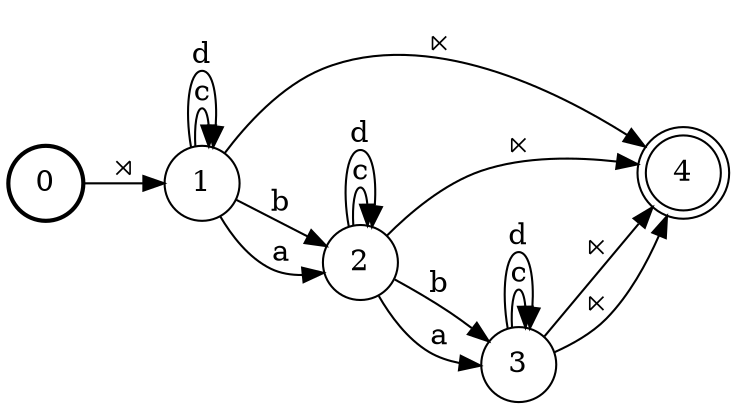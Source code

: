 digraph FST {
rankdir = LR;
size = "8.5,11";
center = 1;
orientation = Portrait;
ranksep = "0.4";
nodesep = "0.25";
0 [label = "0", shape = circle, style = bold, fontsize = 14]
	0 -> 1 [label = "⋊", fontsize = 14];
1 [label = "1", shape = circle, style = solid, fontsize = 14]
	1 -> 4 [label = "⋉", fontsize = 14];
	1 -> 1 [label = "c", fontsize = 14];
	1 -> 1 [label = "d", fontsize = 14];
	1 -> 2 [label = "b", fontsize = 14];
	1 -> 2 [label = "a", fontsize = 14];
2 [label = "2", shape = circle, style = solid, fontsize = 14]
	2 -> 2 [label = "c", fontsize = 14];
	2 -> 2 [label = "d", fontsize = 14];
	2 -> 4 [label = "⋉", fontsize = 14];
	2 -> 3 [label = "b", fontsize = 14];
	2 -> 3 [label = "a", fontsize = 14];
3 [label = "3", shape = circle, style = solid, fontsize = 14]
	3 -> 3 [label = "c", fontsize = 14];
	3 -> 3 [label = "d", fontsize = 14];
	3 -> 4 [label = "⋉", fontsize = 14];
	3 -> 4 [label = "⋉", fontsize = 14];
4 [label = "4", shape = doublecircle, style = solid, fontsize = 14]
}
